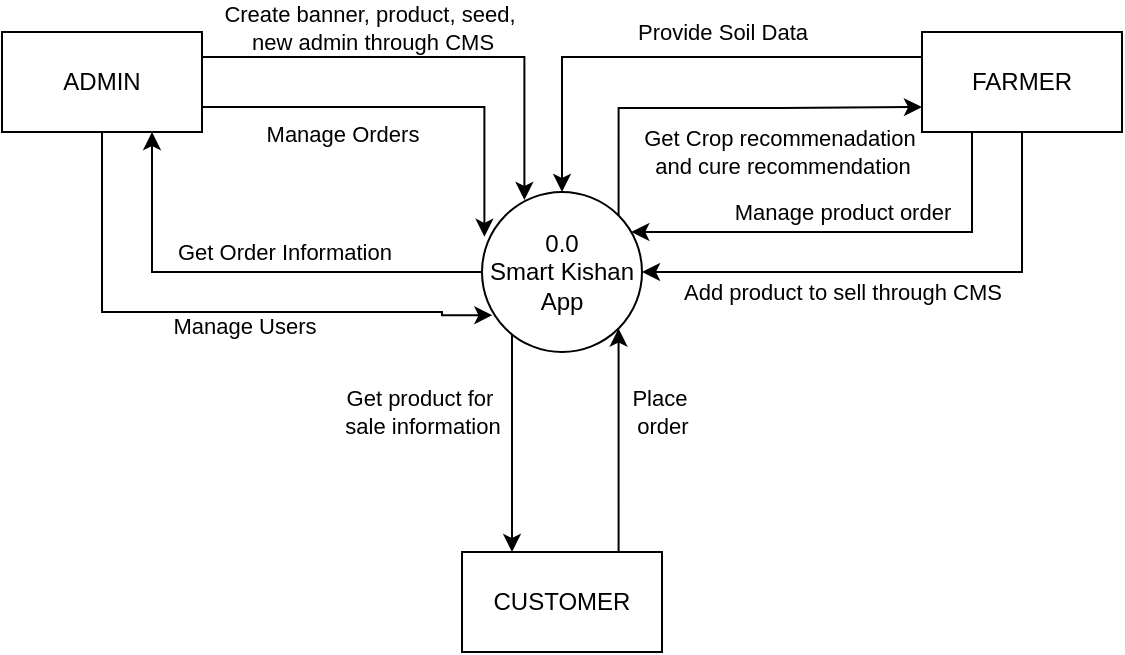 <mxfile version="24.0.7" type="device">
  <diagram name="Page-1" id="UorUAcH0Da4fy6z-f7ty">
    <mxGraphModel dx="1042" dy="569" grid="1" gridSize="10" guides="1" tooltips="1" connect="1" arrows="1" fold="1" page="1" pageScale="1" pageWidth="850" pageHeight="1100" math="0" shadow="0">
      <root>
        <mxCell id="0" />
        <mxCell id="1" parent="0" />
        <mxCell id="cocYQrzc4hrwMAZdxBjY-9" value="Get Crop recommenadation&amp;nbsp;&lt;div&gt;and cure recommendation&lt;/div&gt;" style="edgeStyle=orthogonalEdgeStyle;rounded=0;orthogonalLoop=1;jettySize=auto;html=1;exitX=1;exitY=0;exitDx=0;exitDy=0;entryX=0;entryY=0.75;entryDx=0;entryDy=0;" edge="1" parent="1" source="cocYQrzc4hrwMAZdxBjY-2" target="cocYQrzc4hrwMAZdxBjY-4">
          <mxGeometry x="0.318" y="-22" relative="1" as="geometry">
            <Array as="points">
              <mxPoint x="468" y="168" />
              <mxPoint x="550" y="168" />
            </Array>
            <mxPoint as="offset" />
          </mxGeometry>
        </mxCell>
        <mxCell id="cocYQrzc4hrwMAZdxBjY-11" value="Get product for&amp;nbsp;&lt;div&gt;sale information&lt;/div&gt;" style="edgeStyle=orthogonalEdgeStyle;rounded=0;orthogonalLoop=1;jettySize=auto;html=1;exitX=0;exitY=1;exitDx=0;exitDy=0;entryX=0.25;entryY=0;entryDx=0;entryDy=0;" edge="1" parent="1" source="cocYQrzc4hrwMAZdxBjY-2" target="cocYQrzc4hrwMAZdxBjY-5">
          <mxGeometry x="-0.218" y="-45" relative="1" as="geometry">
            <Array as="points">
              <mxPoint x="415" y="278" />
            </Array>
            <mxPoint as="offset" />
          </mxGeometry>
        </mxCell>
        <mxCell id="cocYQrzc4hrwMAZdxBjY-18" value="Get Order Information" style="edgeStyle=orthogonalEdgeStyle;rounded=0;orthogonalLoop=1;jettySize=auto;html=1;entryX=0.75;entryY=1;entryDx=0;entryDy=0;" edge="1" parent="1" source="cocYQrzc4hrwMAZdxBjY-2" target="cocYQrzc4hrwMAZdxBjY-3">
          <mxGeometry x="-0.154" y="-10" relative="1" as="geometry">
            <mxPoint as="offset" />
          </mxGeometry>
        </mxCell>
        <mxCell id="cocYQrzc4hrwMAZdxBjY-20" value="Manage Users" style="edgeStyle=orthogonalEdgeStyle;rounded=0;orthogonalLoop=1;jettySize=auto;html=1;exitX=0.5;exitY=1;exitDx=0;exitDy=0;entryX=0.065;entryY=0.77;entryDx=0;entryDy=0;entryPerimeter=0;" edge="1" parent="1" source="cocYQrzc4hrwMAZdxBjY-3" target="cocYQrzc4hrwMAZdxBjY-2">
          <mxGeometry x="0.119" y="-7" relative="1" as="geometry">
            <mxPoint x="390" y="278" as="targetPoint" />
            <Array as="points">
              <mxPoint x="210" y="270" />
              <mxPoint x="380" y="270" />
              <mxPoint x="380" y="272" />
            </Array>
            <mxPoint as="offset" />
          </mxGeometry>
        </mxCell>
        <mxCell id="cocYQrzc4hrwMAZdxBjY-2" value="0.0&lt;div&gt;Smart Kishan App&lt;/div&gt;" style="shape=ellipse;html=1;dashed=0;whiteSpace=wrap;aspect=fixed;perimeter=ellipsePerimeter;" vertex="1" parent="1">
          <mxGeometry x="400" y="210" width="80" height="80" as="geometry" />
        </mxCell>
        <mxCell id="cocYQrzc4hrwMAZdxBjY-15" value="Create banner, product, seed,&amp;nbsp;&lt;div&gt;new admin through CMS&lt;/div&gt;" style="edgeStyle=orthogonalEdgeStyle;rounded=0;orthogonalLoop=1;jettySize=auto;html=1;entryX=0.265;entryY=0.05;entryDx=0;entryDy=0;exitX=1;exitY=0.25;exitDx=0;exitDy=0;entryPerimeter=0;" edge="1" parent="1" source="cocYQrzc4hrwMAZdxBjY-3" target="cocYQrzc4hrwMAZdxBjY-2">
          <mxGeometry x="-0.268" y="15" relative="1" as="geometry">
            <mxPoint as="offset" />
          </mxGeometry>
        </mxCell>
        <mxCell id="cocYQrzc4hrwMAZdxBjY-3" value="ADMIN" style="html=1;dashed=0;whiteSpace=wrap;" vertex="1" parent="1">
          <mxGeometry x="160" y="130" width="100" height="50" as="geometry" />
        </mxCell>
        <mxCell id="cocYQrzc4hrwMAZdxBjY-6" value="Provide Soil Data" style="edgeStyle=orthogonalEdgeStyle;rounded=0;orthogonalLoop=1;jettySize=auto;html=1;entryX=0.5;entryY=0;entryDx=0;entryDy=0;exitX=0;exitY=0.25;exitDx=0;exitDy=0;" edge="1" parent="1" source="cocYQrzc4hrwMAZdxBjY-4" target="cocYQrzc4hrwMAZdxBjY-2">
          <mxGeometry x="-0.192" y="-12" relative="1" as="geometry">
            <mxPoint as="offset" />
          </mxGeometry>
        </mxCell>
        <mxCell id="cocYQrzc4hrwMAZdxBjY-10" value="Add product to sell through CMS" style="edgeStyle=orthogonalEdgeStyle;rounded=0;orthogonalLoop=1;jettySize=auto;html=1;entryX=1;entryY=0.5;entryDx=0;entryDy=0;" edge="1" parent="1" source="cocYQrzc4hrwMAZdxBjY-4" target="cocYQrzc4hrwMAZdxBjY-2">
          <mxGeometry x="0.231" y="10" relative="1" as="geometry">
            <Array as="points">
              <mxPoint x="670" y="250" />
            </Array>
            <mxPoint as="offset" />
          </mxGeometry>
        </mxCell>
        <mxCell id="cocYQrzc4hrwMAZdxBjY-4" value="FARMER" style="html=1;dashed=0;whiteSpace=wrap;" vertex="1" parent="1">
          <mxGeometry x="620" y="130" width="100" height="50" as="geometry" />
        </mxCell>
        <mxCell id="cocYQrzc4hrwMAZdxBjY-14" value="Place&amp;nbsp;&lt;div&gt;order&lt;/div&gt;" style="edgeStyle=orthogonalEdgeStyle;rounded=0;orthogonalLoop=1;jettySize=auto;html=1;exitX=0.75;exitY=0;exitDx=0;exitDy=0;entryX=1;entryY=1;entryDx=0;entryDy=0;" edge="1" parent="1" source="cocYQrzc4hrwMAZdxBjY-5" target="cocYQrzc4hrwMAZdxBjY-2">
          <mxGeometry x="0.275" y="-22" relative="1" as="geometry">
            <Array as="points">
              <mxPoint x="468" y="390" />
            </Array>
            <mxPoint as="offset" />
          </mxGeometry>
        </mxCell>
        <mxCell id="cocYQrzc4hrwMAZdxBjY-5" value="CUSTOMER" style="html=1;dashed=0;whiteSpace=wrap;" vertex="1" parent="1">
          <mxGeometry x="390" y="390" width="100" height="50" as="geometry" />
        </mxCell>
        <mxCell id="cocYQrzc4hrwMAZdxBjY-17" value="Manage product order" style="edgeStyle=orthogonalEdgeStyle;rounded=0;orthogonalLoop=1;jettySize=auto;html=1;exitX=0.25;exitY=1;exitDx=0;exitDy=0;" edge="1" parent="1" source="cocYQrzc4hrwMAZdxBjY-4" target="cocYQrzc4hrwMAZdxBjY-2">
          <mxGeometry x="0.044" y="-10" relative="1" as="geometry">
            <mxPoint x="500" y="230" as="targetPoint" />
            <Array as="points">
              <mxPoint x="645" y="230" />
            </Array>
            <mxPoint as="offset" />
          </mxGeometry>
        </mxCell>
        <mxCell id="cocYQrzc4hrwMAZdxBjY-19" value="Manage Orders" style="edgeStyle=orthogonalEdgeStyle;rounded=0;orthogonalLoop=1;jettySize=auto;html=1;exitX=1;exitY=0.75;exitDx=0;exitDy=0;entryX=0.015;entryY=0.28;entryDx=0;entryDy=0;entryPerimeter=0;" edge="1" parent="1" source="cocYQrzc4hrwMAZdxBjY-3" target="cocYQrzc4hrwMAZdxBjY-2">
          <mxGeometry x="-0.321" y="-13" relative="1" as="geometry">
            <mxPoint as="offset" />
          </mxGeometry>
        </mxCell>
      </root>
    </mxGraphModel>
  </diagram>
</mxfile>
